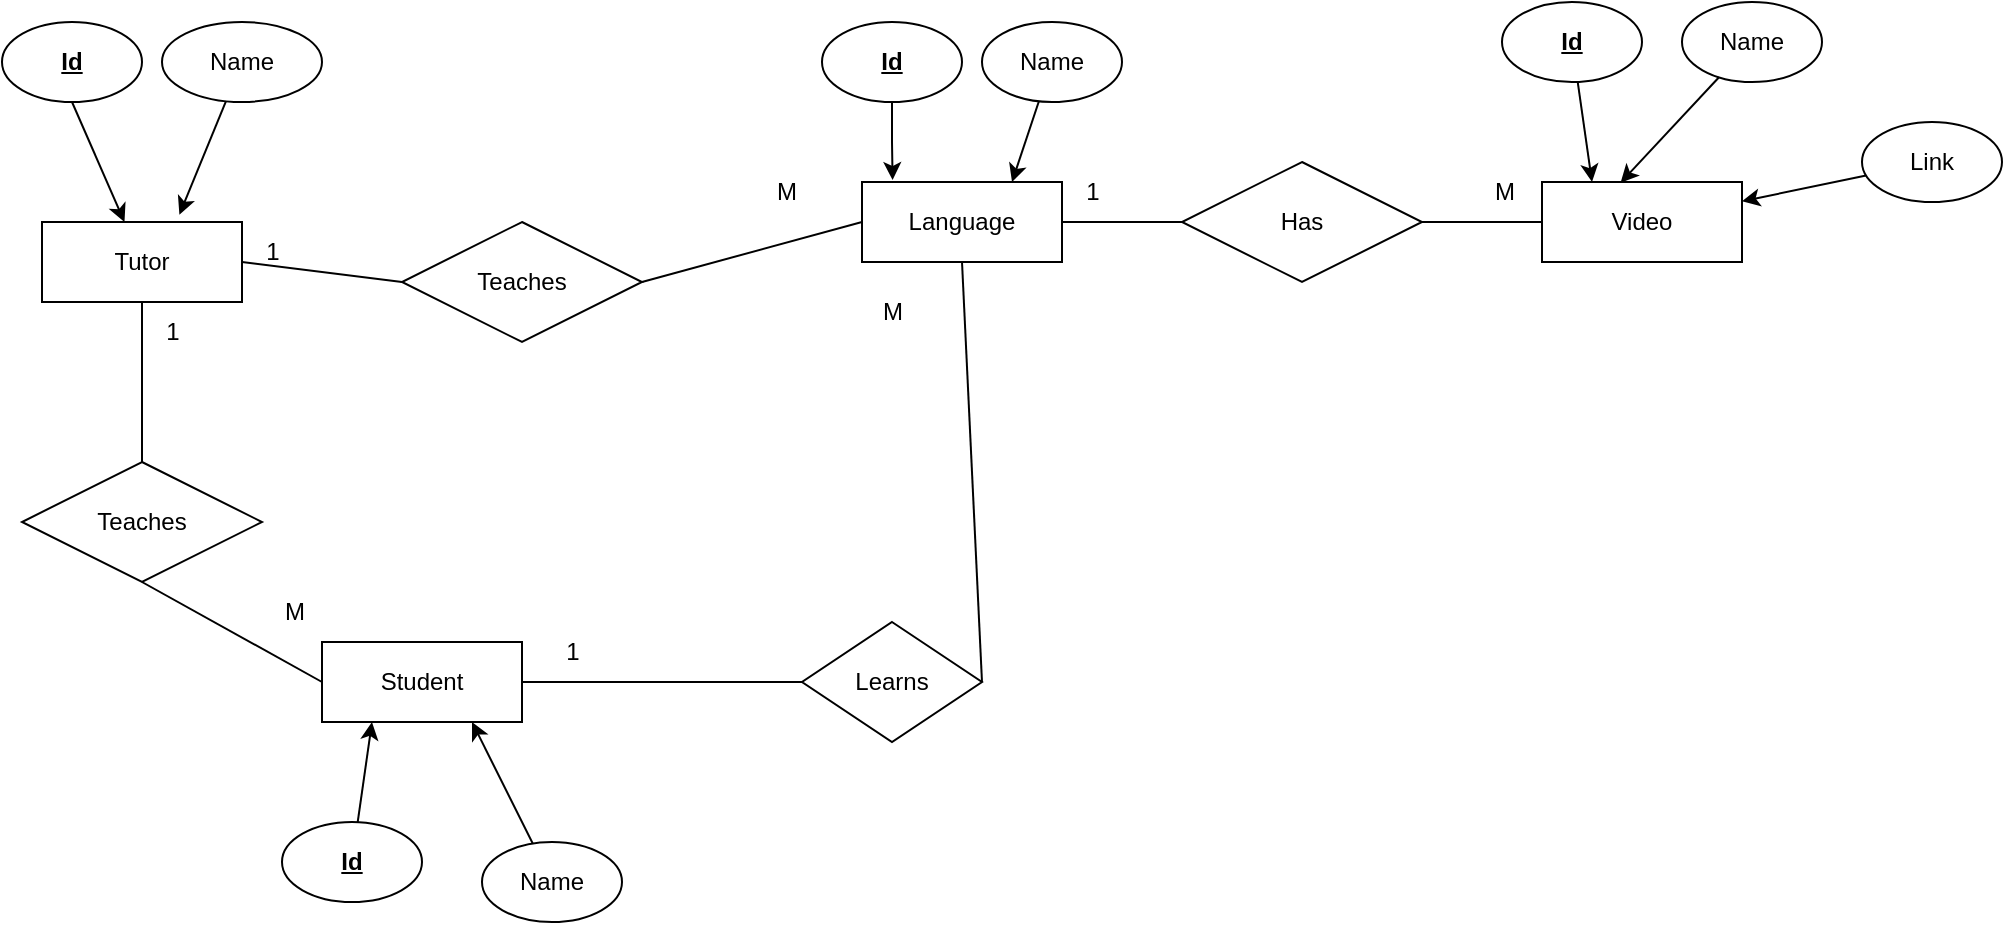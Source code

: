 <mxfile version="26.0.4">
  <diagram name="Page-1" id="2nHNzc2Vi-ZT1f8hGSqb">
    <mxGraphModel dx="1234" dy="676" grid="1" gridSize="10" guides="1" tooltips="1" connect="1" arrows="1" fold="1" page="1" pageScale="1" pageWidth="1654" pageHeight="2336" math="0" shadow="0">
      <root>
        <mxCell id="0" />
        <mxCell id="1" parent="0" />
        <mxCell id="m90JMtPm7x3WdRJuasZ4-1" value="Tutor" style="whiteSpace=wrap;html=1;align=center;" vertex="1" parent="1">
          <mxGeometry x="470" y="240" width="100" height="40" as="geometry" />
        </mxCell>
        <mxCell id="m90JMtPm7x3WdRJuasZ4-2" value="Language" style="whiteSpace=wrap;html=1;align=center;" vertex="1" parent="1">
          <mxGeometry x="880" y="220" width="100" height="40" as="geometry" />
        </mxCell>
        <mxCell id="m90JMtPm7x3WdRJuasZ4-3" value="Student" style="whiteSpace=wrap;html=1;align=center;" vertex="1" parent="1">
          <mxGeometry x="610" y="450" width="100" height="40" as="geometry" />
        </mxCell>
        <mxCell id="m90JMtPm7x3WdRJuasZ4-4" value="Name" style="ellipse;whiteSpace=wrap;html=1;align=center;" vertex="1" parent="1">
          <mxGeometry x="530" y="140" width="80" height="40" as="geometry" />
        </mxCell>
        <mxCell id="m90JMtPm7x3WdRJuasZ4-5" value="Teaches" style="shape=rhombus;perimeter=rhombusPerimeter;whiteSpace=wrap;html=1;align=center;" vertex="1" parent="1">
          <mxGeometry x="650" y="240" width="120" height="60" as="geometry" />
        </mxCell>
        <mxCell id="m90JMtPm7x3WdRJuasZ4-6" value="" style="endArrow=none;html=1;rounded=0;exitX=1;exitY=0.5;exitDx=0;exitDy=0;entryX=0;entryY=0.5;entryDx=0;entryDy=0;" edge="1" parent="1" source="m90JMtPm7x3WdRJuasZ4-5" target="m90JMtPm7x3WdRJuasZ4-2">
          <mxGeometry relative="1" as="geometry">
            <mxPoint x="680" y="320" as="sourcePoint" />
            <mxPoint x="840" y="320" as="targetPoint" />
          </mxGeometry>
        </mxCell>
        <mxCell id="m90JMtPm7x3WdRJuasZ4-7" value="" style="endArrow=none;html=1;rounded=0;exitX=1;exitY=0.5;exitDx=0;exitDy=0;entryX=0;entryY=0.5;entryDx=0;entryDy=0;" edge="1" parent="1" source="m90JMtPm7x3WdRJuasZ4-1" target="m90JMtPm7x3WdRJuasZ4-5">
          <mxGeometry relative="1" as="geometry">
            <mxPoint x="610" y="330" as="sourcePoint" />
            <mxPoint x="770" y="330" as="targetPoint" />
          </mxGeometry>
        </mxCell>
        <mxCell id="m90JMtPm7x3WdRJuasZ4-8" value="M" style="text;html=1;align=center;verticalAlign=middle;resizable=0;points=[];autosize=1;strokeColor=none;fillColor=none;" vertex="1" parent="1">
          <mxGeometry x="827" y="210" width="30" height="30" as="geometry" />
        </mxCell>
        <mxCell id="m90JMtPm7x3WdRJuasZ4-9" value="1" style="text;html=1;align=center;verticalAlign=middle;resizable=0;points=[];autosize=1;strokeColor=none;fillColor=none;" vertex="1" parent="1">
          <mxGeometry x="570" y="240" width="30" height="30" as="geometry" />
        </mxCell>
        <mxCell id="m90JMtPm7x3WdRJuasZ4-26" style="rounded=0;orthogonalLoop=1;jettySize=auto;html=1;exitX=0.5;exitY=1;exitDx=0;exitDy=0;" edge="1" parent="1" source="m90JMtPm7x3WdRJuasZ4-10" target="m90JMtPm7x3WdRJuasZ4-1">
          <mxGeometry relative="1" as="geometry" />
        </mxCell>
        <mxCell id="m90JMtPm7x3WdRJuasZ4-10" value="&lt;u&gt;&lt;b&gt;Id&lt;/b&gt;&lt;/u&gt;" style="ellipse;whiteSpace=wrap;html=1;align=center;" vertex="1" parent="1">
          <mxGeometry x="450" y="140" width="70" height="40" as="geometry" />
        </mxCell>
        <mxCell id="m90JMtPm7x3WdRJuasZ4-29" style="rounded=0;orthogonalLoop=1;jettySize=auto;html=1;entryX=0.75;entryY=0;entryDx=0;entryDy=0;" edge="1" parent="1" source="m90JMtPm7x3WdRJuasZ4-11" target="m90JMtPm7x3WdRJuasZ4-2">
          <mxGeometry relative="1" as="geometry" />
        </mxCell>
        <mxCell id="m90JMtPm7x3WdRJuasZ4-11" value="Name" style="ellipse;whiteSpace=wrap;html=1;align=center;" vertex="1" parent="1">
          <mxGeometry x="940" y="140" width="70" height="40" as="geometry" />
        </mxCell>
        <mxCell id="m90JMtPm7x3WdRJuasZ4-12" value="&lt;u&gt;&lt;b&gt;Id&lt;/b&gt;&lt;/u&gt;" style="ellipse;whiteSpace=wrap;html=1;align=center;" vertex="1" parent="1">
          <mxGeometry x="860" y="140" width="70" height="40" as="geometry" />
        </mxCell>
        <mxCell id="m90JMtPm7x3WdRJuasZ4-13" value="Learns" style="shape=rhombus;perimeter=rhombusPerimeter;whiteSpace=wrap;html=1;align=center;" vertex="1" parent="1">
          <mxGeometry x="850" y="440" width="90" height="60" as="geometry" />
        </mxCell>
        <mxCell id="m90JMtPm7x3WdRJuasZ4-15" value="" style="endArrow=none;html=1;rounded=0;exitX=0.5;exitY=1;exitDx=0;exitDy=0;entryX=1;entryY=0.5;entryDx=0;entryDy=0;" edge="1" parent="1" source="m90JMtPm7x3WdRJuasZ4-2" target="m90JMtPm7x3WdRJuasZ4-13">
          <mxGeometry relative="1" as="geometry">
            <mxPoint x="860" y="400" as="sourcePoint" />
            <mxPoint x="930" y="400" as="targetPoint" />
          </mxGeometry>
        </mxCell>
        <mxCell id="m90JMtPm7x3WdRJuasZ4-16" value="" style="endArrow=none;html=1;rounded=0;exitX=1;exitY=0.5;exitDx=0;exitDy=0;entryX=0;entryY=0.5;entryDx=0;entryDy=0;" edge="1" parent="1" source="m90JMtPm7x3WdRJuasZ4-3" target="m90JMtPm7x3WdRJuasZ4-13">
          <mxGeometry relative="1" as="geometry">
            <mxPoint x="420" y="390" as="sourcePoint" />
            <mxPoint x="580" y="390" as="targetPoint" />
          </mxGeometry>
        </mxCell>
        <mxCell id="m90JMtPm7x3WdRJuasZ4-19" value="1" style="text;html=1;align=center;verticalAlign=middle;resizable=0;points=[];autosize=1;strokeColor=none;fillColor=none;" vertex="1" parent="1">
          <mxGeometry x="720" y="440" width="30" height="30" as="geometry" />
        </mxCell>
        <mxCell id="m90JMtPm7x3WdRJuasZ4-20" value="M" style="text;html=1;align=center;verticalAlign=middle;resizable=0;points=[];autosize=1;strokeColor=none;fillColor=none;" vertex="1" parent="1">
          <mxGeometry x="880" y="270" width="30" height="30" as="geometry" />
        </mxCell>
        <mxCell id="m90JMtPm7x3WdRJuasZ4-21" value="Teaches" style="shape=rhombus;perimeter=rhombusPerimeter;whiteSpace=wrap;html=1;align=center;" vertex="1" parent="1">
          <mxGeometry x="460" y="360" width="120" height="60" as="geometry" />
        </mxCell>
        <mxCell id="m90JMtPm7x3WdRJuasZ4-22" value="" style="endArrow=none;html=1;rounded=0;exitX=0.5;exitY=1;exitDx=0;exitDy=0;entryX=0.5;entryY=0;entryDx=0;entryDy=0;" edge="1" parent="1" source="m90JMtPm7x3WdRJuasZ4-1" target="m90JMtPm7x3WdRJuasZ4-21">
          <mxGeometry relative="1" as="geometry">
            <mxPoint x="580" y="270" as="sourcePoint" />
            <mxPoint x="660" y="280" as="targetPoint" />
          </mxGeometry>
        </mxCell>
        <mxCell id="m90JMtPm7x3WdRJuasZ4-23" value="" style="endArrow=none;html=1;rounded=0;exitX=0;exitY=0.5;exitDx=0;exitDy=0;entryX=0.5;entryY=1;entryDx=0;entryDy=0;" edge="1" parent="1" source="m90JMtPm7x3WdRJuasZ4-3" target="m90JMtPm7x3WdRJuasZ4-21">
          <mxGeometry relative="1" as="geometry">
            <mxPoint x="530" y="290" as="sourcePoint" />
            <mxPoint x="540" y="380" as="targetPoint" />
          </mxGeometry>
        </mxCell>
        <mxCell id="m90JMtPm7x3WdRJuasZ4-24" value="1" style="text;html=1;align=center;verticalAlign=middle;resizable=0;points=[];autosize=1;strokeColor=none;fillColor=none;" vertex="1" parent="1">
          <mxGeometry x="520" y="280" width="30" height="30" as="geometry" />
        </mxCell>
        <mxCell id="m90JMtPm7x3WdRJuasZ4-25" value="M" style="text;html=1;align=center;verticalAlign=middle;resizable=0;points=[];autosize=1;strokeColor=none;fillColor=none;" vertex="1" parent="1">
          <mxGeometry x="581" y="420" width="30" height="30" as="geometry" />
        </mxCell>
        <mxCell id="m90JMtPm7x3WdRJuasZ4-27" style="rounded=0;orthogonalLoop=1;jettySize=auto;html=1;entryX=0.687;entryY=-0.092;entryDx=0;entryDy=0;entryPerimeter=0;" edge="1" parent="1" source="m90JMtPm7x3WdRJuasZ4-4" target="m90JMtPm7x3WdRJuasZ4-1">
          <mxGeometry relative="1" as="geometry" />
        </mxCell>
        <mxCell id="m90JMtPm7x3WdRJuasZ4-28" style="edgeStyle=orthogonalEdgeStyle;rounded=0;orthogonalLoop=1;jettySize=auto;html=1;entryX=0.153;entryY=-0.025;entryDx=0;entryDy=0;entryPerimeter=0;" edge="1" parent="1" source="m90JMtPm7x3WdRJuasZ4-12" target="m90JMtPm7x3WdRJuasZ4-2">
          <mxGeometry relative="1" as="geometry" />
        </mxCell>
        <mxCell id="m90JMtPm7x3WdRJuasZ4-31" style="rounded=0;orthogonalLoop=1;jettySize=auto;html=1;entryX=0.25;entryY=1;entryDx=0;entryDy=0;" edge="1" parent="1" source="m90JMtPm7x3WdRJuasZ4-30" target="m90JMtPm7x3WdRJuasZ4-3">
          <mxGeometry relative="1" as="geometry" />
        </mxCell>
        <mxCell id="m90JMtPm7x3WdRJuasZ4-30" value="&lt;u&gt;&lt;b&gt;Id&lt;/b&gt;&lt;/u&gt;" style="ellipse;whiteSpace=wrap;html=1;align=center;" vertex="1" parent="1">
          <mxGeometry x="590" y="540" width="70" height="40" as="geometry" />
        </mxCell>
        <mxCell id="m90JMtPm7x3WdRJuasZ4-33" style="rounded=0;orthogonalLoop=1;jettySize=auto;html=1;entryX=0.75;entryY=1;entryDx=0;entryDy=0;" edge="1" parent="1" source="m90JMtPm7x3WdRJuasZ4-32" target="m90JMtPm7x3WdRJuasZ4-3">
          <mxGeometry relative="1" as="geometry" />
        </mxCell>
        <mxCell id="m90JMtPm7x3WdRJuasZ4-32" value="Name" style="ellipse;whiteSpace=wrap;html=1;align=center;" vertex="1" parent="1">
          <mxGeometry x="690" y="550" width="70" height="40" as="geometry" />
        </mxCell>
        <mxCell id="m90JMtPm7x3WdRJuasZ4-34" value="Has" style="shape=rhombus;perimeter=rhombusPerimeter;whiteSpace=wrap;html=1;align=center;" vertex="1" parent="1">
          <mxGeometry x="1040" y="210" width="120" height="60" as="geometry" />
        </mxCell>
        <mxCell id="m90JMtPm7x3WdRJuasZ4-35" value="" style="endArrow=none;html=1;rounded=0;exitX=1;exitY=0.5;exitDx=0;exitDy=0;entryX=0;entryY=0.5;entryDx=0;entryDy=0;" edge="1" parent="1" source="m90JMtPm7x3WdRJuasZ4-2" target="m90JMtPm7x3WdRJuasZ4-34">
          <mxGeometry relative="1" as="geometry">
            <mxPoint x="1110" y="280" as="sourcePoint" />
            <mxPoint x="1270" y="280" as="targetPoint" />
          </mxGeometry>
        </mxCell>
        <mxCell id="m90JMtPm7x3WdRJuasZ4-36" value="Video" style="whiteSpace=wrap;html=1;align=center;" vertex="1" parent="1">
          <mxGeometry x="1220" y="220" width="100" height="40" as="geometry" />
        </mxCell>
        <mxCell id="m90JMtPm7x3WdRJuasZ4-37" value="" style="endArrow=none;html=1;rounded=0;exitX=1;exitY=0.5;exitDx=0;exitDy=0;entryX=0;entryY=0.5;entryDx=0;entryDy=0;" edge="1" parent="1" source="m90JMtPm7x3WdRJuasZ4-34" target="m90JMtPm7x3WdRJuasZ4-36">
          <mxGeometry relative="1" as="geometry">
            <mxPoint x="1160" y="310" as="sourcePoint" />
            <mxPoint x="1320" y="310" as="targetPoint" />
          </mxGeometry>
        </mxCell>
        <mxCell id="m90JMtPm7x3WdRJuasZ4-38" value="M" style="text;html=1;align=center;verticalAlign=middle;resizable=0;points=[];autosize=1;strokeColor=none;fillColor=none;" vertex="1" parent="1">
          <mxGeometry x="1186" y="210" width="30" height="30" as="geometry" />
        </mxCell>
        <mxCell id="m90JMtPm7x3WdRJuasZ4-39" value="1" style="text;html=1;align=center;verticalAlign=middle;resizable=0;points=[];autosize=1;strokeColor=none;fillColor=none;" vertex="1" parent="1">
          <mxGeometry x="980" y="210" width="30" height="30" as="geometry" />
        </mxCell>
        <mxCell id="m90JMtPm7x3WdRJuasZ4-40" value="Name" style="ellipse;whiteSpace=wrap;html=1;align=center;" vertex="1" parent="1">
          <mxGeometry x="1290" y="130" width="70" height="40" as="geometry" />
        </mxCell>
        <mxCell id="m90JMtPm7x3WdRJuasZ4-43" style="rounded=0;orthogonalLoop=1;jettySize=auto;html=1;entryX=0.25;entryY=0;entryDx=0;entryDy=0;" edge="1" parent="1" source="m90JMtPm7x3WdRJuasZ4-41" target="m90JMtPm7x3WdRJuasZ4-36">
          <mxGeometry relative="1" as="geometry" />
        </mxCell>
        <mxCell id="m90JMtPm7x3WdRJuasZ4-41" value="&lt;u&gt;&lt;b&gt;Id&lt;/b&gt;&lt;/u&gt;" style="ellipse;whiteSpace=wrap;html=1;align=center;" vertex="1" parent="1">
          <mxGeometry x="1200" y="130" width="70" height="40" as="geometry" />
        </mxCell>
        <mxCell id="m90JMtPm7x3WdRJuasZ4-45" style="rounded=0;orthogonalLoop=1;jettySize=auto;html=1;" edge="1" parent="1" source="m90JMtPm7x3WdRJuasZ4-42" target="m90JMtPm7x3WdRJuasZ4-36">
          <mxGeometry relative="1" as="geometry" />
        </mxCell>
        <mxCell id="m90JMtPm7x3WdRJuasZ4-42" value="Link" style="ellipse;whiteSpace=wrap;html=1;align=center;" vertex="1" parent="1">
          <mxGeometry x="1380" y="190" width="70" height="40" as="geometry" />
        </mxCell>
        <mxCell id="m90JMtPm7x3WdRJuasZ4-44" style="rounded=0;orthogonalLoop=1;jettySize=auto;html=1;entryX=0.393;entryY=0.008;entryDx=0;entryDy=0;entryPerimeter=0;" edge="1" parent="1" source="m90JMtPm7x3WdRJuasZ4-40" target="m90JMtPm7x3WdRJuasZ4-36">
          <mxGeometry relative="1" as="geometry" />
        </mxCell>
      </root>
    </mxGraphModel>
  </diagram>
</mxfile>

